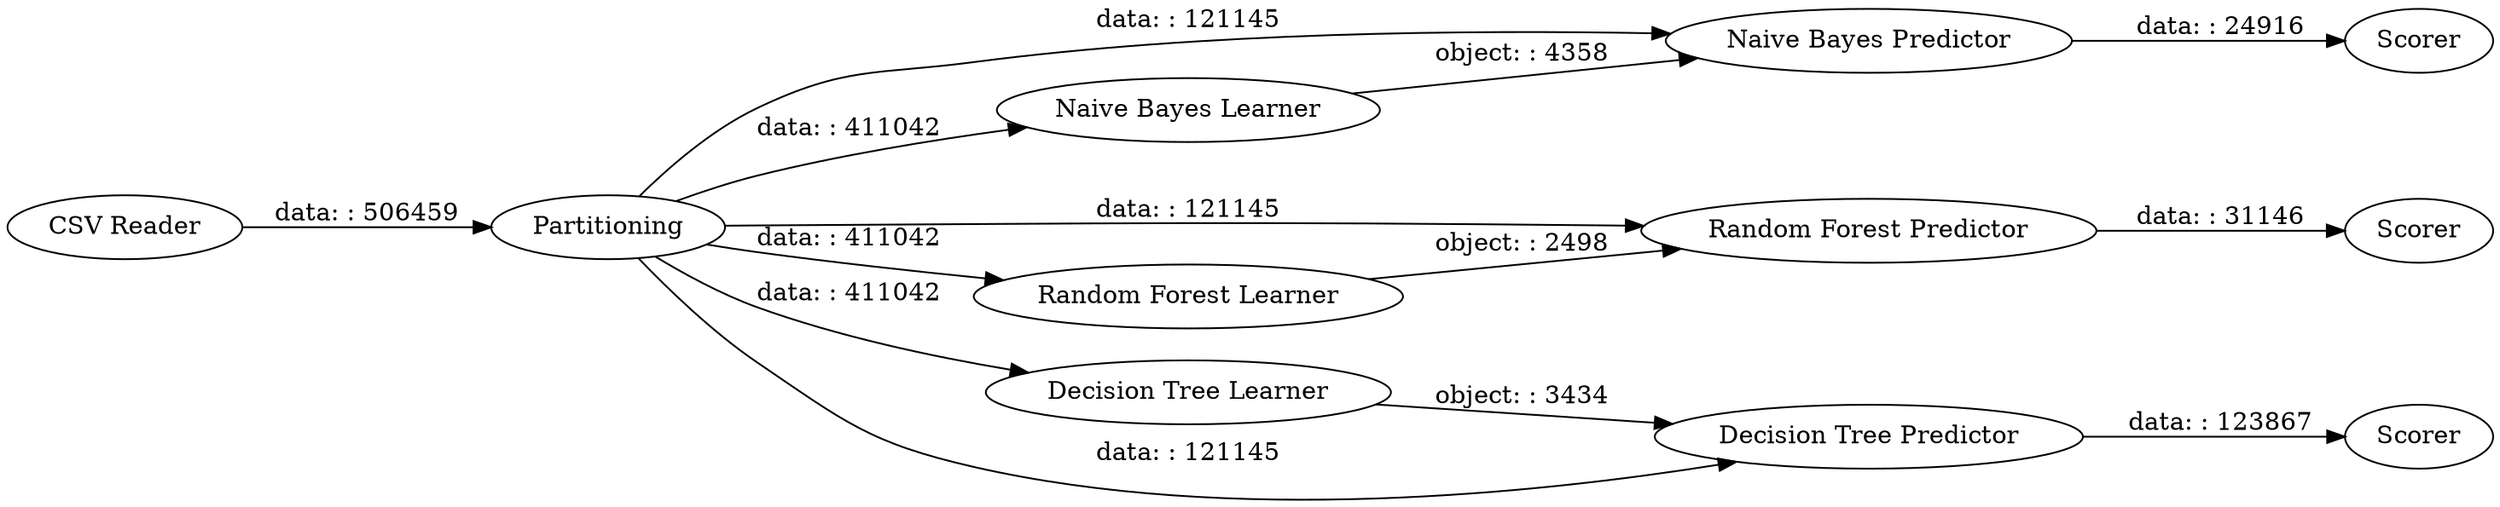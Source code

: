 digraph {
	"7175012377388947283_1" [label="CSV Reader"]
	"7175012377388947283_8" [label="Random Forest Predictor"]
	"7175012377388947283_10" [label="Naive Bayes Predictor"]
	"7175012377388947283_3" [label="Decision Tree Learner"]
	"7175012377388947283_5" [label=Scorer]
	"7175012377388947283_11" [label=Scorer]
	"7175012377388947283_9" [label="Naive Bayes Learner"]
	"7175012377388947283_4" [label="Decision Tree Predictor"]
	"7175012377388947283_6" [label=Scorer]
	"7175012377388947283_2" [label=Partitioning]
	"7175012377388947283_7" [label="Random Forest Learner"]
	"7175012377388947283_8" -> "7175012377388947283_6" [label="data: : 31146"]
	"7175012377388947283_9" -> "7175012377388947283_10" [label="object: : 4358"]
	"7175012377388947283_10" -> "7175012377388947283_11" [label="data: : 24916"]
	"7175012377388947283_2" -> "7175012377388947283_9" [label="data: : 411042"]
	"7175012377388947283_2" -> "7175012377388947283_3" [label="data: : 411042"]
	"7175012377388947283_2" -> "7175012377388947283_7" [label="data: : 411042"]
	"7175012377388947283_2" -> "7175012377388947283_4" [label="data: : 121145"]
	"7175012377388947283_2" -> "7175012377388947283_10" [label="data: : 121145"]
	"7175012377388947283_3" -> "7175012377388947283_4" [label="object: : 3434"]
	"7175012377388947283_2" -> "7175012377388947283_8" [label="data: : 121145"]
	"7175012377388947283_4" -> "7175012377388947283_5" [label="data: : 123867"]
	"7175012377388947283_7" -> "7175012377388947283_8" [label="object: : 2498"]
	"7175012377388947283_1" -> "7175012377388947283_2" [label="data: : 506459"]
	rankdir=LR
}
